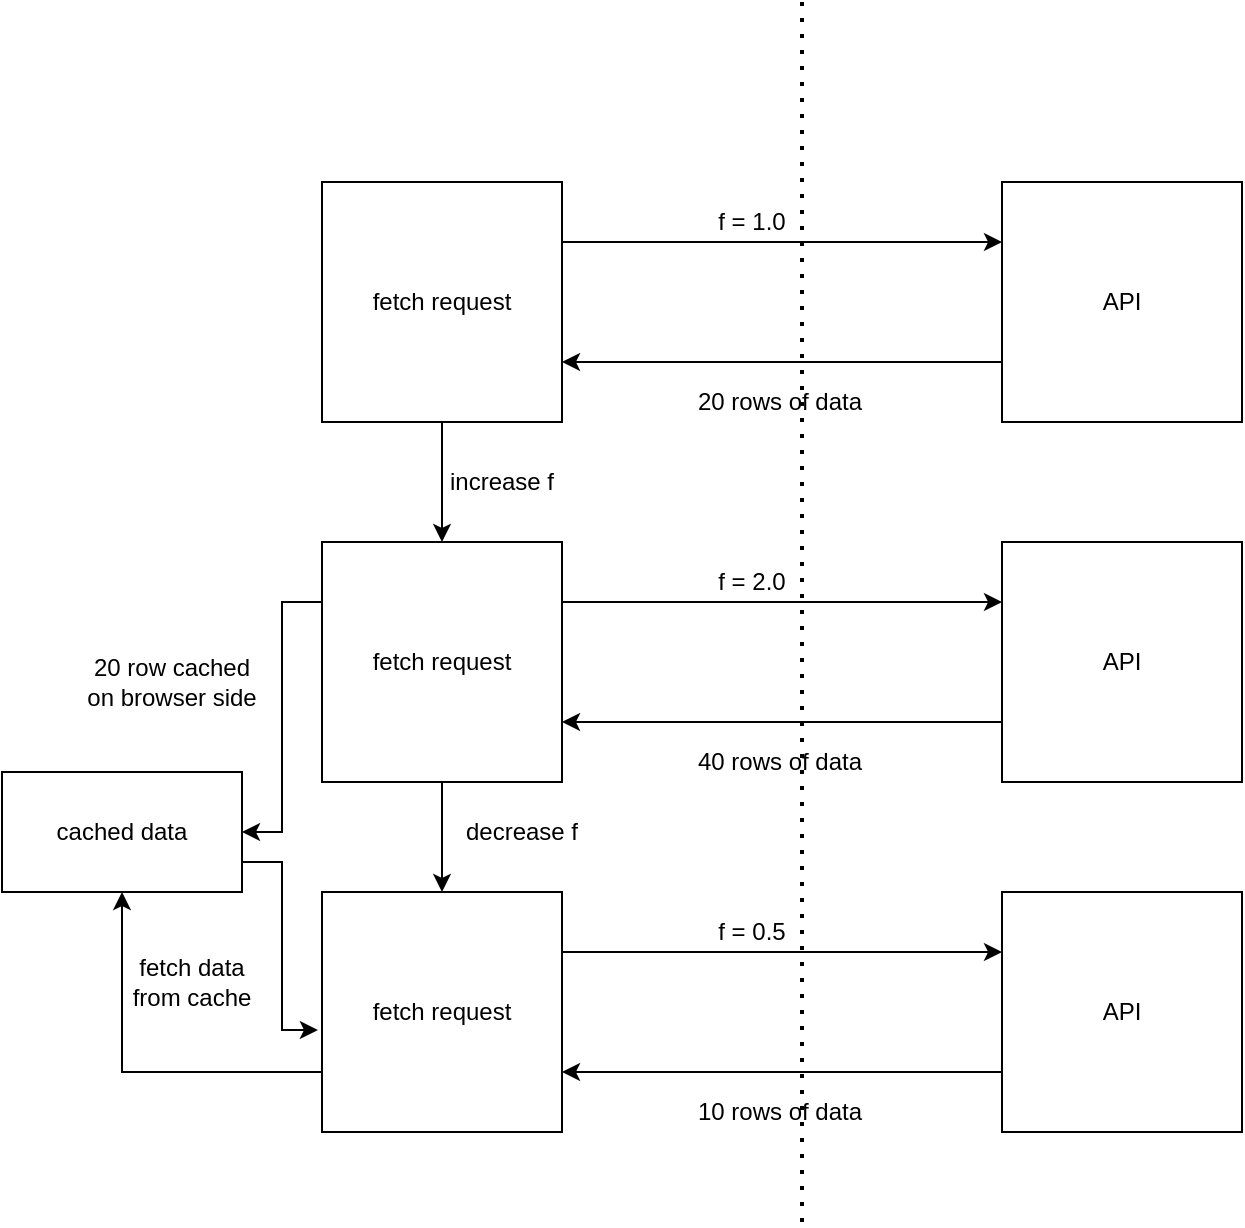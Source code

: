 <mxfile version="13.5.9" type="github"><diagram id="3CFY1EeJP0e36Wtquzta" name="Page-1"><mxGraphModel dx="1038" dy="575" grid="1" gridSize="10" guides="1" tooltips="1" connect="1" arrows="1" fold="1" page="1" pageScale="1" pageWidth="827" pageHeight="1169" math="0" shadow="0"><root><mxCell id="0"/><mxCell id="1" parent="0"/><mxCell id="HsJC4FAaztaF-pMUbrjV-5" style="edgeStyle=orthogonalEdgeStyle;rounded=0;orthogonalLoop=1;jettySize=auto;html=1;exitX=1;exitY=0.25;exitDx=0;exitDy=0;entryX=0;entryY=0.25;entryDx=0;entryDy=0;" edge="1" parent="1" source="HsJC4FAaztaF-pMUbrjV-1" target="HsJC4FAaztaF-pMUbrjV-2"><mxGeometry relative="1" as="geometry"/></mxCell><mxCell id="HsJC4FAaztaF-pMUbrjV-17" style="edgeStyle=orthogonalEdgeStyle;rounded=0;orthogonalLoop=1;jettySize=auto;html=1;exitX=0.5;exitY=1;exitDx=0;exitDy=0;entryX=0.5;entryY=0;entryDx=0;entryDy=0;" edge="1" parent="1" source="HsJC4FAaztaF-pMUbrjV-1" target="HsJC4FAaztaF-pMUbrjV-12"><mxGeometry relative="1" as="geometry"/></mxCell><mxCell id="HsJC4FAaztaF-pMUbrjV-1" value="fetch request" style="whiteSpace=wrap;html=1;aspect=fixed;" vertex="1" parent="1"><mxGeometry x="160" y="110" width="120" height="120" as="geometry"/></mxCell><mxCell id="HsJC4FAaztaF-pMUbrjV-7" style="edgeStyle=orthogonalEdgeStyle;rounded=0;orthogonalLoop=1;jettySize=auto;html=1;exitX=0;exitY=0.75;exitDx=0;exitDy=0;entryX=1;entryY=0.75;entryDx=0;entryDy=0;" edge="1" parent="1" source="HsJC4FAaztaF-pMUbrjV-2" target="HsJC4FAaztaF-pMUbrjV-1"><mxGeometry relative="1" as="geometry"><mxPoint x="290" y="200" as="targetPoint"/></mxGeometry></mxCell><mxCell id="HsJC4FAaztaF-pMUbrjV-2" value="API" style="whiteSpace=wrap;html=1;" vertex="1" parent="1"><mxGeometry x="500" y="110" width="120" height="120" as="geometry"/></mxCell><mxCell id="HsJC4FAaztaF-pMUbrjV-9" value="f = 1.0" style="text;html=1;strokeColor=none;fillColor=none;align=center;verticalAlign=middle;whiteSpace=wrap;rounded=0;" vertex="1" parent="1"><mxGeometry x="350" y="110" width="50" height="40" as="geometry"/></mxCell><mxCell id="HsJC4FAaztaF-pMUbrjV-10" value="20 rows of data" style="text;html=1;strokeColor=none;fillColor=none;align=center;verticalAlign=middle;whiteSpace=wrap;rounded=0;" vertex="1" parent="1"><mxGeometry x="344" y="210" width="90" height="20" as="geometry"/></mxCell><mxCell id="HsJC4FAaztaF-pMUbrjV-11" style="edgeStyle=orthogonalEdgeStyle;rounded=0;orthogonalLoop=1;jettySize=auto;html=1;exitX=1;exitY=0.25;exitDx=0;exitDy=0;entryX=0;entryY=0.25;entryDx=0;entryDy=0;" edge="1" parent="1" source="HsJC4FAaztaF-pMUbrjV-12" target="HsJC4FAaztaF-pMUbrjV-14"><mxGeometry relative="1" as="geometry"/></mxCell><mxCell id="HsJC4FAaztaF-pMUbrjV-27" style="edgeStyle=orthogonalEdgeStyle;rounded=0;orthogonalLoop=1;jettySize=auto;html=1;exitX=0;exitY=0.25;exitDx=0;exitDy=0;" edge="1" parent="1" source="HsJC4FAaztaF-pMUbrjV-12" target="HsJC4FAaztaF-pMUbrjV-26"><mxGeometry relative="1" as="geometry"/></mxCell><mxCell id="HsJC4FAaztaF-pMUbrjV-47" style="edgeStyle=orthogonalEdgeStyle;rounded=0;orthogonalLoop=1;jettySize=auto;html=1;exitX=0.5;exitY=1;exitDx=0;exitDy=0;entryX=0.5;entryY=0;entryDx=0;entryDy=0;" edge="1" parent="1" source="HsJC4FAaztaF-pMUbrjV-12" target="HsJC4FAaztaF-pMUbrjV-35"><mxGeometry relative="1" as="geometry"><mxPoint x="220" y="460" as="targetPoint"/></mxGeometry></mxCell><mxCell id="HsJC4FAaztaF-pMUbrjV-12" value="fetch request" style="whiteSpace=wrap;html=1;aspect=fixed;" vertex="1" parent="1"><mxGeometry x="160" y="290" width="120" height="120" as="geometry"/></mxCell><mxCell id="HsJC4FAaztaF-pMUbrjV-13" style="edgeStyle=orthogonalEdgeStyle;rounded=0;orthogonalLoop=1;jettySize=auto;html=1;exitX=0;exitY=0.75;exitDx=0;exitDy=0;entryX=1;entryY=0.75;entryDx=0;entryDy=0;" edge="1" parent="1" source="HsJC4FAaztaF-pMUbrjV-14" target="HsJC4FAaztaF-pMUbrjV-12"><mxGeometry relative="1" as="geometry"><mxPoint x="290" y="380" as="targetPoint"/></mxGeometry></mxCell><mxCell id="HsJC4FAaztaF-pMUbrjV-14" value="API" style="whiteSpace=wrap;html=1;" vertex="1" parent="1"><mxGeometry x="500" y="290" width="120" height="120" as="geometry"/></mxCell><mxCell id="HsJC4FAaztaF-pMUbrjV-15" value="f = 2.0" style="text;html=1;strokeColor=none;fillColor=none;align=center;verticalAlign=middle;whiteSpace=wrap;rounded=0;" vertex="1" parent="1"><mxGeometry x="350" y="290" width="50" height="40" as="geometry"/></mxCell><mxCell id="HsJC4FAaztaF-pMUbrjV-16" value="40 rows of data" style="text;html=1;strokeColor=none;fillColor=none;align=center;verticalAlign=middle;whiteSpace=wrap;rounded=0;" vertex="1" parent="1"><mxGeometry x="344" y="390" width="90" height="20" as="geometry"/></mxCell><mxCell id="HsJC4FAaztaF-pMUbrjV-24" value="increase f" style="text;html=1;strokeColor=none;fillColor=none;align=center;verticalAlign=middle;whiteSpace=wrap;rounded=0;" vertex="1" parent="1"><mxGeometry x="220" y="250" width="60" height="20" as="geometry"/></mxCell><mxCell id="HsJC4FAaztaF-pMUbrjV-25" value="" style="endArrow=none;dashed=1;html=1;dashPattern=1 3;strokeWidth=2;" edge="1" parent="1"><mxGeometry width="50" height="50" relative="1" as="geometry"><mxPoint x="400" y="630" as="sourcePoint"/><mxPoint x="400" y="20" as="targetPoint"/></mxGeometry></mxCell><mxCell id="HsJC4FAaztaF-pMUbrjV-41" style="edgeStyle=orthogonalEdgeStyle;rounded=0;orthogonalLoop=1;jettySize=auto;html=1;exitX=1;exitY=0.75;exitDx=0;exitDy=0;entryX=-0.017;entryY=0.575;entryDx=0;entryDy=0;entryPerimeter=0;" edge="1" parent="1" source="HsJC4FAaztaF-pMUbrjV-26" target="HsJC4FAaztaF-pMUbrjV-35"><mxGeometry relative="1" as="geometry"/></mxCell><mxCell id="HsJC4FAaztaF-pMUbrjV-26" value="cached data" style="rounded=0;whiteSpace=wrap;html=1;" vertex="1" parent="1"><mxGeometry y="405" width="120" height="60" as="geometry"/></mxCell><mxCell id="HsJC4FAaztaF-pMUbrjV-34" style="edgeStyle=orthogonalEdgeStyle;rounded=0;orthogonalLoop=1;jettySize=auto;html=1;exitX=1;exitY=0.25;exitDx=0;exitDy=0;entryX=0;entryY=0.25;entryDx=0;entryDy=0;" edge="1" parent="1" source="HsJC4FAaztaF-pMUbrjV-35" target="HsJC4FAaztaF-pMUbrjV-37"><mxGeometry relative="1" as="geometry"/></mxCell><mxCell id="HsJC4FAaztaF-pMUbrjV-43" style="edgeStyle=orthogonalEdgeStyle;rounded=0;orthogonalLoop=1;jettySize=auto;html=1;exitX=0;exitY=0.75;exitDx=0;exitDy=0;entryX=0.5;entryY=1;entryDx=0;entryDy=0;" edge="1" parent="1" source="HsJC4FAaztaF-pMUbrjV-35" target="HsJC4FAaztaF-pMUbrjV-26"><mxGeometry relative="1" as="geometry"/></mxCell><mxCell id="HsJC4FAaztaF-pMUbrjV-35" value="fetch request" style="whiteSpace=wrap;html=1;aspect=fixed;" vertex="1" parent="1"><mxGeometry x="160" y="465" width="120" height="120" as="geometry"/></mxCell><mxCell id="HsJC4FAaztaF-pMUbrjV-36" style="edgeStyle=orthogonalEdgeStyle;rounded=0;orthogonalLoop=1;jettySize=auto;html=1;exitX=0;exitY=0.75;exitDx=0;exitDy=0;entryX=1;entryY=0.75;entryDx=0;entryDy=0;" edge="1" parent="1" source="HsJC4FAaztaF-pMUbrjV-37" target="HsJC4FAaztaF-pMUbrjV-35"><mxGeometry relative="1" as="geometry"><mxPoint x="290" y="555" as="targetPoint"/></mxGeometry></mxCell><mxCell id="HsJC4FAaztaF-pMUbrjV-37" value="API" style="whiteSpace=wrap;html=1;" vertex="1" parent="1"><mxGeometry x="500" y="465" width="120" height="120" as="geometry"/></mxCell><mxCell id="HsJC4FAaztaF-pMUbrjV-38" value="f = 0.5" style="text;html=1;strokeColor=none;fillColor=none;align=center;verticalAlign=middle;whiteSpace=wrap;rounded=0;" vertex="1" parent="1"><mxGeometry x="350" y="465" width="50" height="40" as="geometry"/></mxCell><mxCell id="HsJC4FAaztaF-pMUbrjV-39" value="10 rows of data" style="text;html=1;strokeColor=none;fillColor=none;align=center;verticalAlign=middle;whiteSpace=wrap;rounded=0;" vertex="1" parent="1"><mxGeometry x="344" y="565" width="90" height="20" as="geometry"/></mxCell><mxCell id="HsJC4FAaztaF-pMUbrjV-44" value="20 row cached on browser side " style="text;html=1;strokeColor=none;fillColor=none;align=center;verticalAlign=middle;whiteSpace=wrap;rounded=0;" vertex="1" parent="1"><mxGeometry x="40" y="350" width="90" height="20" as="geometry"/></mxCell><mxCell id="HsJC4FAaztaF-pMUbrjV-45" value="fetch data from cache" style="text;html=1;strokeColor=none;fillColor=none;align=center;verticalAlign=middle;whiteSpace=wrap;rounded=0;" vertex="1" parent="1"><mxGeometry x="60" y="500" width="70" height="20" as="geometry"/></mxCell><mxCell id="HsJC4FAaztaF-pMUbrjV-48" value="decrease f" style="text;html=1;strokeColor=none;fillColor=none;align=center;verticalAlign=middle;whiteSpace=wrap;rounded=0;" vertex="1" parent="1"><mxGeometry x="230" y="425" width="60" height="20" as="geometry"/></mxCell></root></mxGraphModel></diagram></mxfile>